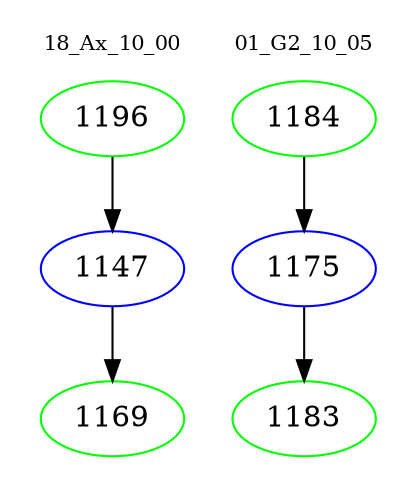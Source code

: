 digraph{
subgraph cluster_0 {
color = white
label = "18_Ax_10_00";
fontsize=10;
T0_1196 [label="1196", color="green"]
T0_1196 -> T0_1147 [color="black"]
T0_1147 [label="1147", color="blue"]
T0_1147 -> T0_1169 [color="black"]
T0_1169 [label="1169", color="green"]
}
subgraph cluster_1 {
color = white
label = "01_G2_10_05";
fontsize=10;
T1_1184 [label="1184", color="green"]
T1_1184 -> T1_1175 [color="black"]
T1_1175 [label="1175", color="blue"]
T1_1175 -> T1_1183 [color="black"]
T1_1183 [label="1183", color="green"]
}
}
